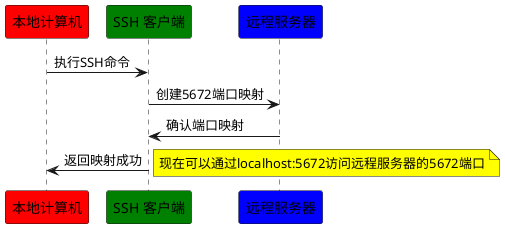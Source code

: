 @startuml
!define AWESOME
participant "本地计算机" as Local #red
participant "SSH 客户端" as SSHClient #green
participant "远程服务器" as RemoteServer #blue

Local -> SSHClient : 执行SSH命令
SSHClient -> RemoteServer : 创建5672端口映射
RemoteServer -> SSHClient : 确认端口映射
SSHClient -> Local : 返回映射成功
note right #yellow
  现在可以通过localhost:5672访问远程服务器的5672端口
end note
@enduml
